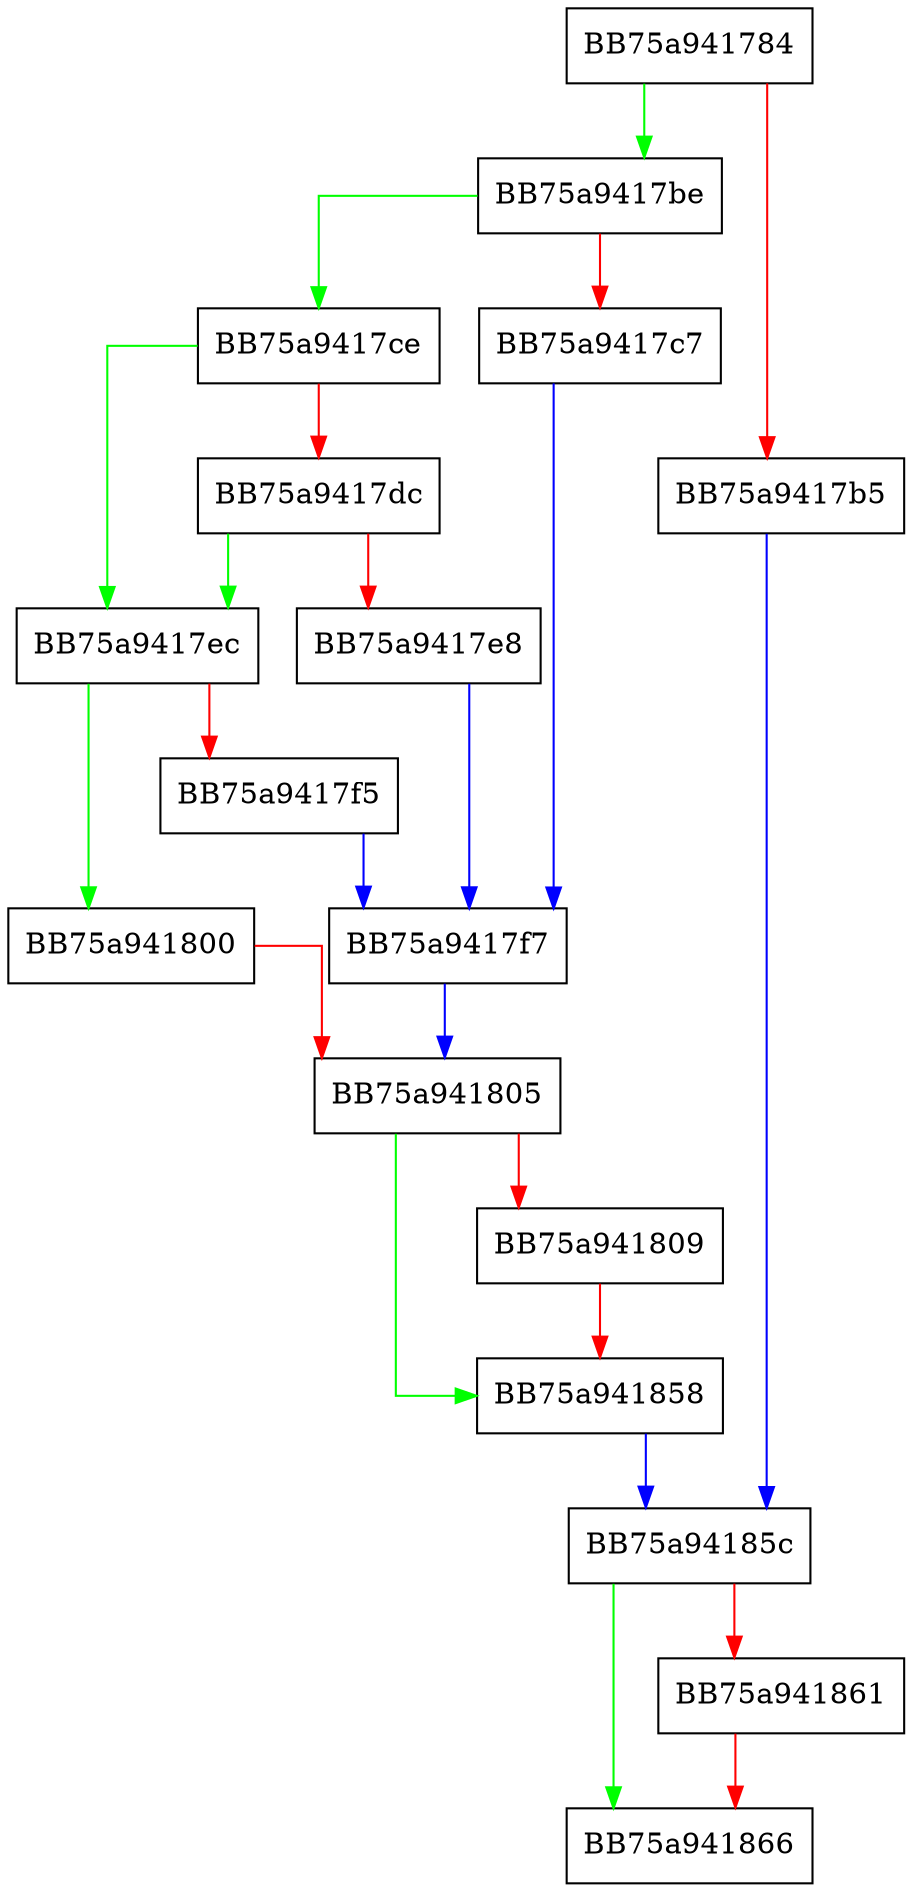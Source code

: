 digraph on_cfi_eviction {
  node [shape="box"];
  graph [splines=ortho];
  BB75a941784 -> BB75a9417be [color="green"];
  BB75a941784 -> BB75a9417b5 [color="red"];
  BB75a9417b5 -> BB75a94185c [color="blue"];
  BB75a9417be -> BB75a9417ce [color="green"];
  BB75a9417be -> BB75a9417c7 [color="red"];
  BB75a9417c7 -> BB75a9417f7 [color="blue"];
  BB75a9417ce -> BB75a9417ec [color="green"];
  BB75a9417ce -> BB75a9417dc [color="red"];
  BB75a9417dc -> BB75a9417ec [color="green"];
  BB75a9417dc -> BB75a9417e8 [color="red"];
  BB75a9417e8 -> BB75a9417f7 [color="blue"];
  BB75a9417ec -> BB75a941800 [color="green"];
  BB75a9417ec -> BB75a9417f5 [color="red"];
  BB75a9417f5 -> BB75a9417f7 [color="blue"];
  BB75a9417f7 -> BB75a941805 [color="blue"];
  BB75a941800 -> BB75a941805 [color="red"];
  BB75a941805 -> BB75a941858 [color="green"];
  BB75a941805 -> BB75a941809 [color="red"];
  BB75a941809 -> BB75a941858 [color="red"];
  BB75a941858 -> BB75a94185c [color="blue"];
  BB75a94185c -> BB75a941866 [color="green"];
  BB75a94185c -> BB75a941861 [color="red"];
  BB75a941861 -> BB75a941866 [color="red"];
}
